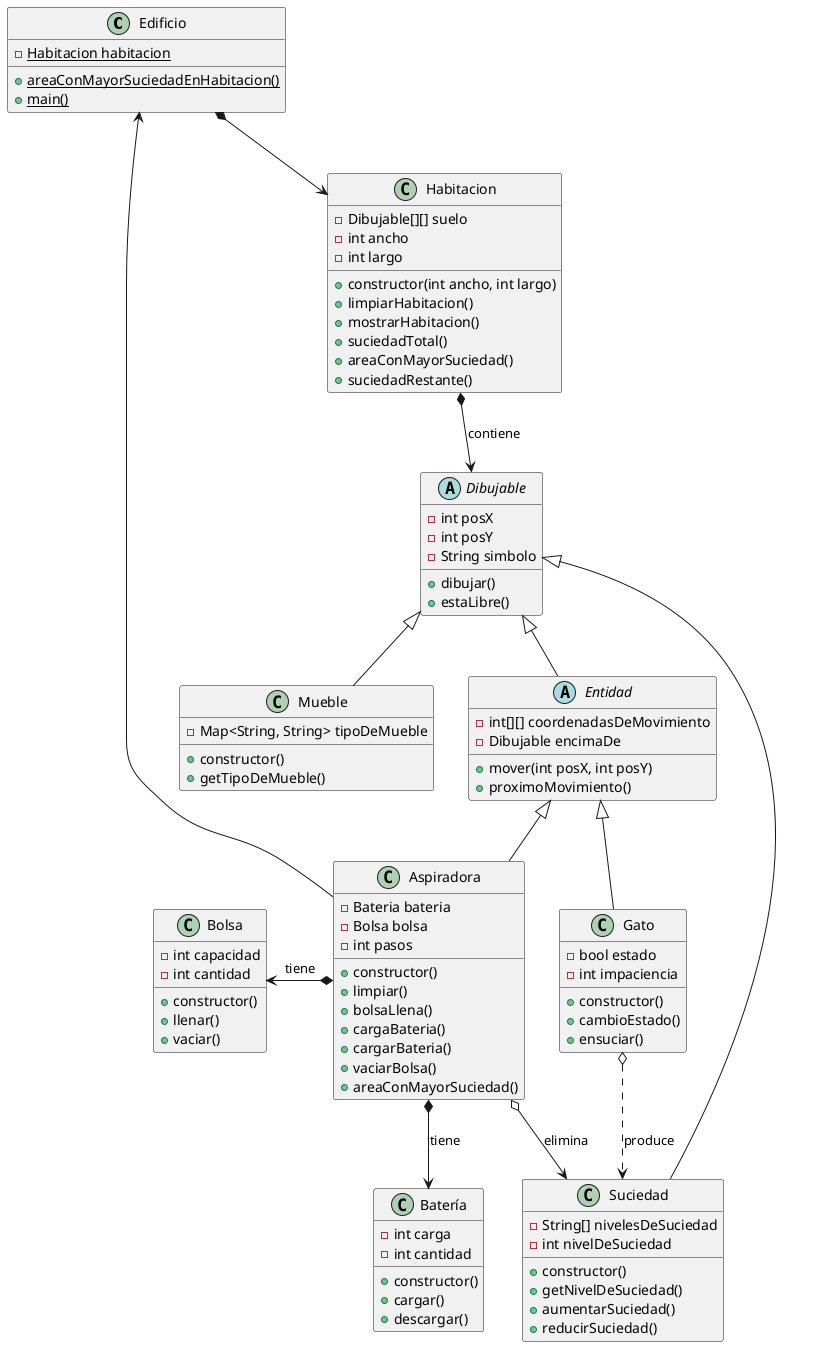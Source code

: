 @startuml
scale 1
class Edificio
{
    - {static} Habitacion habitacion
    + {static} areaConMayorSuciedadEnHabitacion()
    + {static} main()
}
class Habitacion
{
    - Dibujable[][] suelo
    - int ancho
    - int largo
    + constructor(int ancho, int largo)
    + limpiarHabitacion()
    + mostrarHabitacion()
    + suciedadTotal()
    + areaConMayorSuciedad()
    + suciedadRestante()
}

abstract class Dibujable{
    - int posX
    - int posY
    - String simbolo
    + dibujar()
    + estaLibre()
}

abstract class Entidad extends Dibujable {
    - int[][] coordenadasDeMovimiento
    - Dibujable encimaDe
    + mover(int posX, int posY)
    + proximoMovimiento()
}
class Aspiradora extends Entidad{
    - Bateria bateria
    - Bolsa bolsa
    - int pasos
    + constructor()
    + limpiar()
    + bolsaLlena()
    + cargaBateria()
    + cargarBateria()
    + vaciarBolsa()
    + areaConMayorSuciedad()
}

class Gato extends Entidad{
    - bool estado
    - int impaciencia
    + constructor()
    + cambioEstado()
    + ensuciar()
}
class Mueble extends Dibujable{
    - Map<String, String> tipoDeMueble
    + constructor()
    + getTipoDeMueble()
}

class Suciedad extends Dibujable{
    - String[] nivelesDeSuciedad
    - int nivelDeSuciedad
    + constructor()
    + getNivelDeSuciedad()
    + aumentarSuciedad()
    + reducirSuciedad()
}

class Batería{
    - int carga
    - int cantidad
    + constructor()
    + cargar()
    + descargar()
}

class Bolsa{
    - int capacidad
    - int cantidad
    + constructor()
    + llenar()
    + vaciar()
}


Edificio *--> Habitacion

Habitacion *--> Dibujable : contiene

Aspiradora o--> Suciedad : elimina
Aspiradora *-l-> Bolsa : tiene
Aspiradora *-d-> Batería : tiene
Aspiradora -u-> Edificio

Gato o..> Suciedad : produce

@enduml